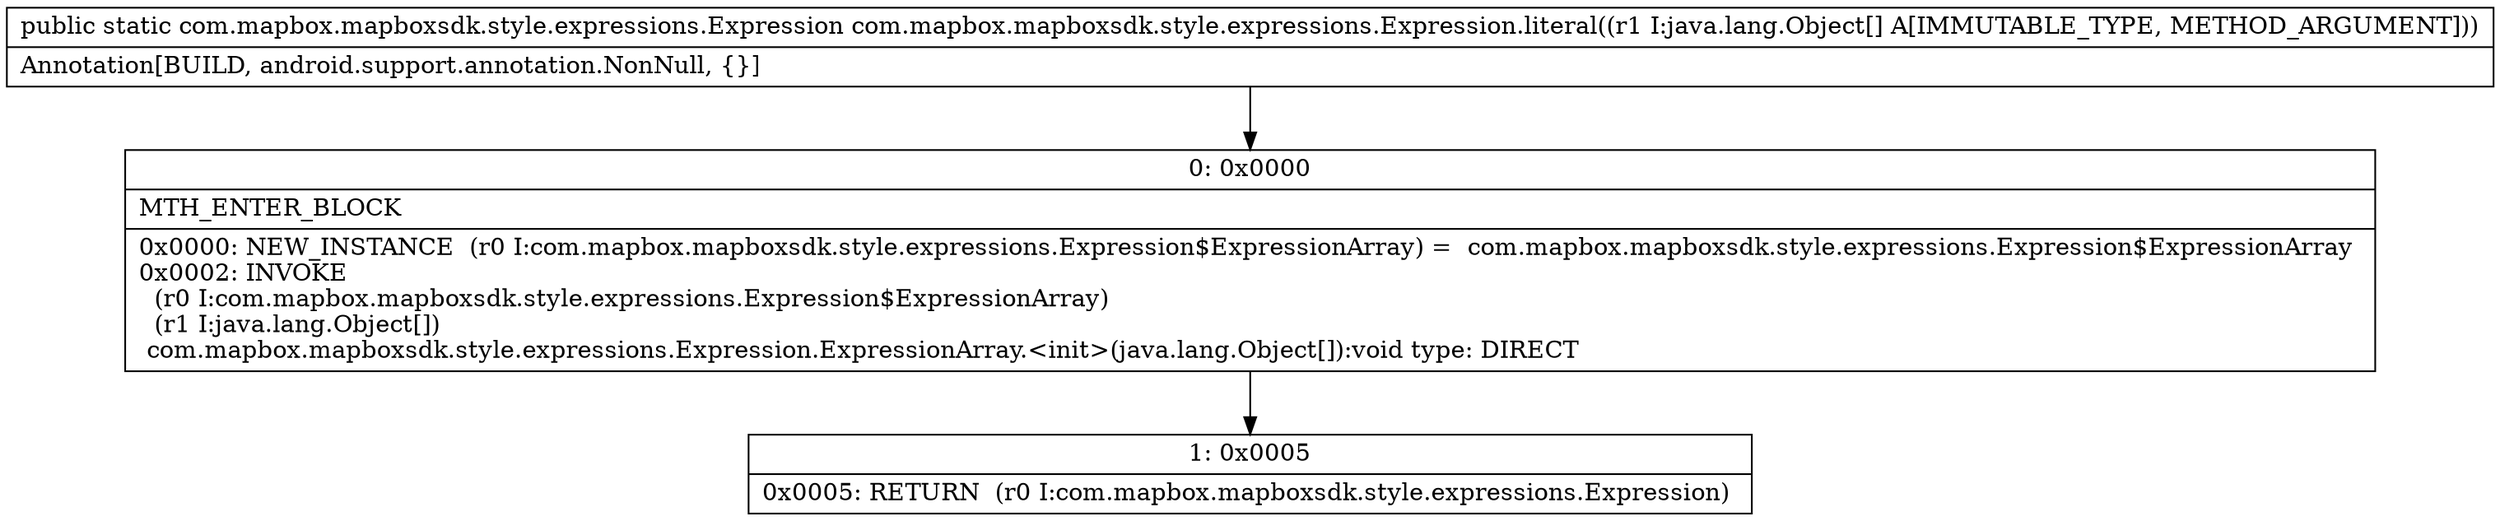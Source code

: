 digraph "CFG forcom.mapbox.mapboxsdk.style.expressions.Expression.literal([Ljava\/lang\/Object;)Lcom\/mapbox\/mapboxsdk\/style\/expressions\/Expression;" {
Node_0 [shape=record,label="{0\:\ 0x0000|MTH_ENTER_BLOCK\l|0x0000: NEW_INSTANCE  (r0 I:com.mapbox.mapboxsdk.style.expressions.Expression$ExpressionArray) =  com.mapbox.mapboxsdk.style.expressions.Expression$ExpressionArray \l0x0002: INVOKE  \l  (r0 I:com.mapbox.mapboxsdk.style.expressions.Expression$ExpressionArray)\l  (r1 I:java.lang.Object[])\l com.mapbox.mapboxsdk.style.expressions.Expression.ExpressionArray.\<init\>(java.lang.Object[]):void type: DIRECT \l}"];
Node_1 [shape=record,label="{1\:\ 0x0005|0x0005: RETURN  (r0 I:com.mapbox.mapboxsdk.style.expressions.Expression) \l}"];
MethodNode[shape=record,label="{public static com.mapbox.mapboxsdk.style.expressions.Expression com.mapbox.mapboxsdk.style.expressions.Expression.literal((r1 I:java.lang.Object[] A[IMMUTABLE_TYPE, METHOD_ARGUMENT]))  | Annotation[BUILD, android.support.annotation.NonNull, \{\}]\l}"];
MethodNode -> Node_0;
Node_0 -> Node_1;
}


